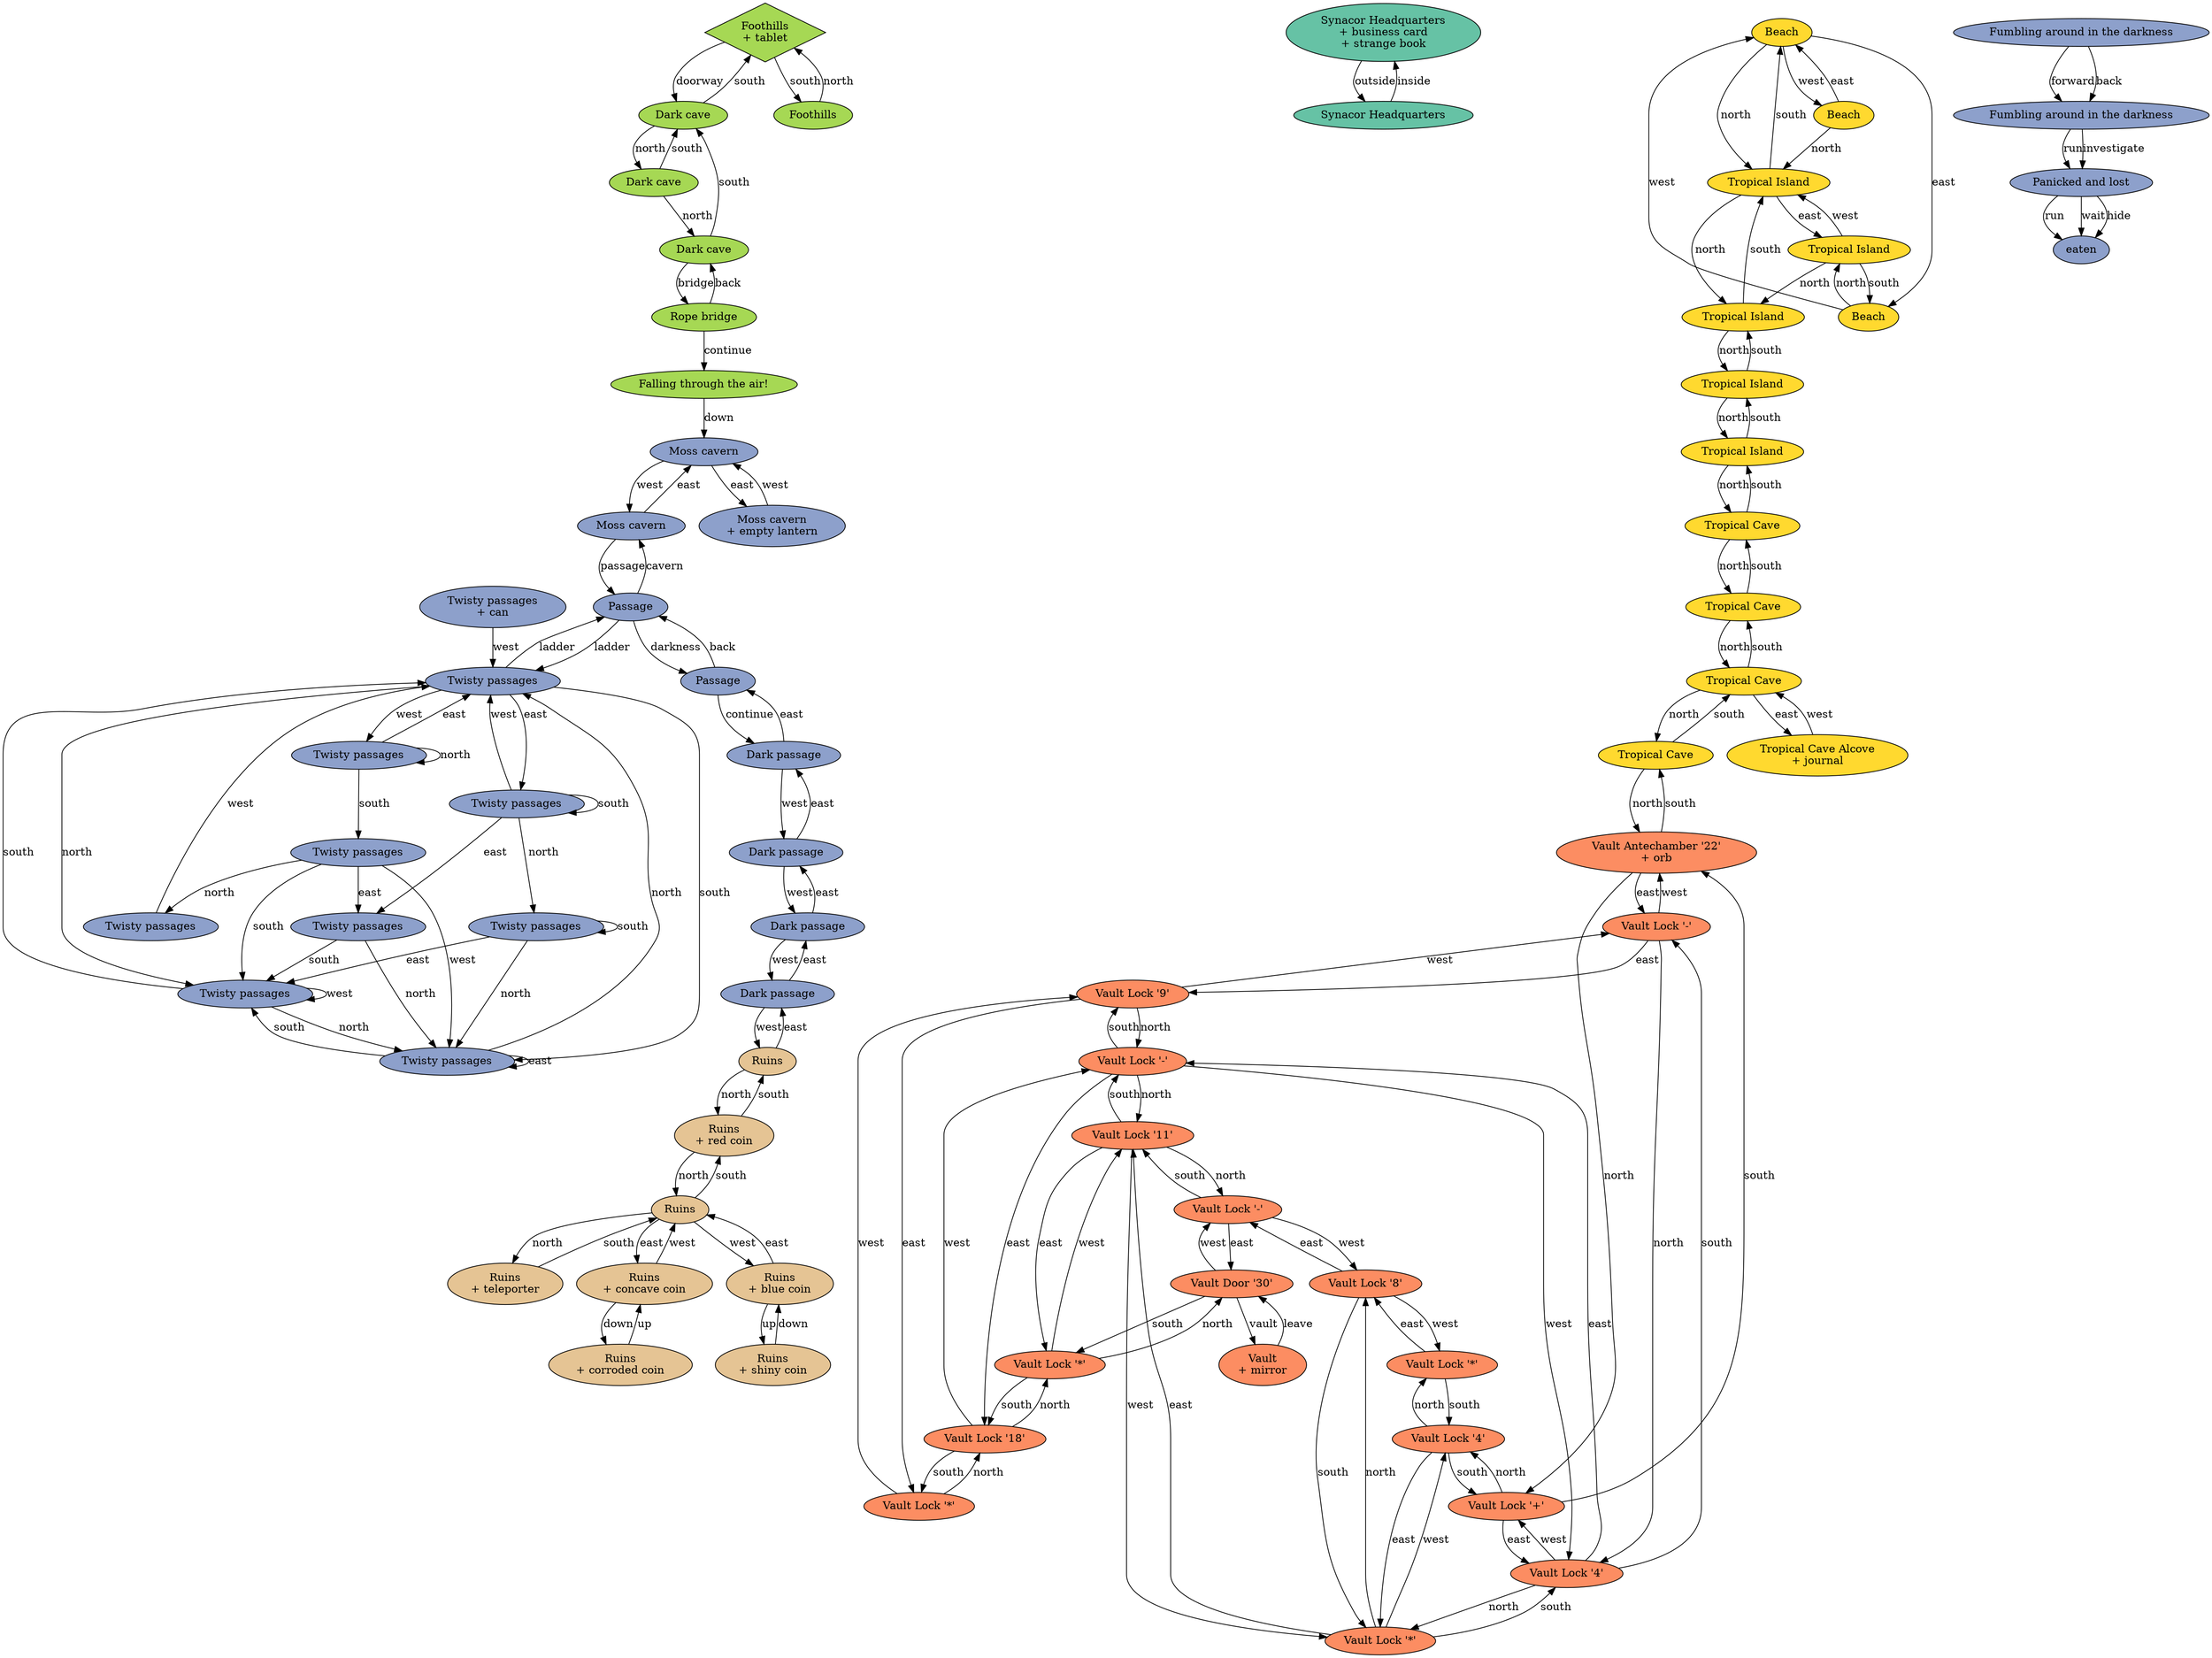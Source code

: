 digraph Synacor {
  node [colorscheme="set28" style="filled"]
  4634 [fillcolor="5" label="Foothills\n+ tablet" shape="diamond"]
  4634 -> 4654 [label="doorway"]
  4634 -> 4644 [label="south"]
  4644 [fillcolor="5" label="Foothills" shape="ellipse"]
  4644 -> 4634 [label="north"]
  4654 [fillcolor="5" label="Dark cave" shape="ellipse"]
  4654 -> 4664 [label="north"]
  4654 -> 4634 [label="south"]
  4664 [fillcolor="5" label="Dark cave" shape="ellipse"]
  4664 -> 4674 [label="north"]
  4664 -> 4654 [label="south"]
  4674 [fillcolor="5" label="Dark cave" shape="ellipse"]
  4674 -> 4684 [label="bridge"]
  4674 -> 4654 [label="south"]
  4684 [fillcolor="5" label="Rope bridge" shape="ellipse"]
  4684 -> 4694 [label="continue"]
  4684 -> 4674 [label="back"]
  4694 [fillcolor="5" label="Falling through the air!" shape="ellipse"]
  4694 -> 4704 [label="down"]
  4704 [fillcolor="3" label="Moss cavern" shape="ellipse"]
  4704 -> 4724 [label="west"]
  4704 -> 4714 [label="east"]
  4714 [fillcolor="3" label="Moss cavern\n+ empty lantern" shape="ellipse"]
  4714 -> 4704 [label="west"]
  4724 [fillcolor="3" label="Moss cavern" shape="ellipse"]
  4724 -> 4704 [label="east"]
  4724 -> 4734 [label="passage"]
  4734 [fillcolor="3" label="Passage" shape="ellipse"]
  4734 -> 4724 [label="cavern"]
  4734 -> 4754 [label="ladder"]
  4734 -> 4744 [label="darkness"]
  4744 [fillcolor="3" label="Passage" shape="ellipse"]
  4744 -> 4854 [label="continue"]
  4744 -> 4734 [label="back"]
  4754 [fillcolor="3" label="Twisty passages" shape="ellipse"]
  4754 -> 4734 [label="ladder"]
  4754 -> 4764 [label="north"]
  4754 -> 4774 [label="south"]
  4754 -> 4784 [label="east"]
  4754 -> 4794 [label="west"]
  4764 [fillcolor="3" label="Twisty passages" shape="ellipse"]
  4764 -> 4774 [label="north"]
  4764 -> 4754 [label="south"]
  4764 -> 4764 [label="west"]
  4774 [fillcolor="3" label="Twisty passages" shape="ellipse"]
  4774 -> 4754 [label="north"]
  4774 -> 4764 [label="south"]
  4774 -> 4774 [label="east"]
  4784 [fillcolor="3" label="Twisty passages" shape="ellipse"]
  4784 -> 4814 [label="north"]
  4784 -> 4784 [label="south"]
  4784 -> 4754 [label="west"]
  4784 -> 4844 [label="east"]
  4794 [fillcolor="3" label="Twisty passages" shape="ellipse"]
  4794 -> 4794 [label="north"]
  4794 -> 4804 [label="south"]
  4794 -> 4754 [label="east"]
  4804 [fillcolor="3" label="Twisty passages" shape="ellipse"]
  4804 -> 4824 [label="north"]
  4804 -> 4764 [label="south"]
  4804 -> 4774 [label="west"]
  4804 -> 4844 [label="east"]
  4814 [fillcolor="3" label="Twisty passages" shape="ellipse"]
  4814 -> 4774 [label="north"]
  4814 -> 4764 [label="east"]
  4814 -> 4814 [label="south"]
  4824 [fillcolor="3" label="Twisty passages" shape="ellipse"]
  4824 -> 4754 [label="west"]
  4834 [fillcolor="3" label="Twisty passages\n+ can" shape="ellipse"]
  4834 -> 4754 [label="west"]
  4844 [fillcolor="3" label="Twisty passages" shape="ellipse"]
  4844 -> 4774 [label="north"]
  4844 -> 4764 [label="south"]
  4854 [fillcolor="3" label="Dark passage" shape="ellipse"]
  4854 -> 4864 [label="west"]
  4854 -> 4744 [label="east"]
  4864 [fillcolor="3" label="Dark passage" shape="ellipse"]
  4864 -> 4854 [label="east"]
  4864 -> 4874 [label="west"]
  4874 [fillcolor="3" label="Dark passage" shape="ellipse"]
  4874 -> 4864 [label="east"]
  4874 -> 4884 [label="west"]
  4884 [fillcolor="3" label="Dark passage" shape="ellipse"]
  4884 -> 4874 [label="east"]
  4884 -> 4894 [label="west"]
  4894 [fillcolor="7" label="Ruins" shape="ellipse"]
  4894 -> 4884 [label="east"]
  4894 -> 4904 [label="north"]
  4904 [fillcolor="7" label="Ruins\n+ red coin" shape="ellipse"]
  4904 -> 4914 [label="north"]
  4904 -> 4894 [label="south"]
  4914 [fillcolor="7" label="Ruins" shape="ellipse"]
  4914 -> 4926 [label="north"]
  4914 -> 4904 [label="south"]
  4914 -> 4936 [label="east"]
  4914 -> 4956 [label="west"]
  4926 [fillcolor="7" label="Ruins\n+ teleporter" shape="ellipse"]
  4926 -> 4914 [label="south"]
  4936 [fillcolor="7" label="Ruins\n+ concave coin" shape="ellipse"]
  4936 -> 4946 [label="down"]
  4936 -> 4914 [label="west"]
  4946 [fillcolor="7" label="Ruins\n+ corroded coin" shape="ellipse"]
  4946 -> 4936 [label="up"]
  4956 [fillcolor="7" label="Ruins\n+ blue coin" shape="ellipse"]
  4956 -> 4966 [label="up"]
  4956 -> 4914 [label="east"]
  4966 [fillcolor="7" label="Ruins\n+ shiny coin" shape="ellipse"]
  4966 -> 4956 [label="down"]
  4976 [fillcolor="1" label="Synacor Headquarters\n+ business card\n+ strange book" shape="ellipse"]
  4976 -> 4986 [label="outside"]
  4986 [fillcolor="1" label="Synacor Headquarters" shape="ellipse"]
  4986 -> 4976 [label="inside"]
  4996 [fillcolor="6" label="Beach" shape="ellipse"]
  4996 -> 5006 [label="west"]
  4996 -> 5016 [label="east"]
  4996 -> 5026 [label="north"]
  5006 [fillcolor="6" label="Beach" shape="ellipse"]
  5006 -> 4996 [label="east"]
  5006 -> 5026 [label="north"]
  5016 [fillcolor="6" label="Beach" shape="ellipse"]
  5016 -> 4996 [label="west"]
  5016 -> 5036 [label="north"]
  5026 [fillcolor="6" label="Tropical Island" shape="ellipse"]
  5026 -> 5046 [label="north"]
  5026 -> 4996 [label="south"]
  5026 -> 5036 [label="east"]
  5036 [fillcolor="6" label="Tropical Island" shape="ellipse"]
  5036 -> 5046 [label="north"]
  5036 -> 5016 [label="south"]
  5036 -> 5026 [label="west"]
  5046 [fillcolor="6" label="Tropical Island" shape="ellipse"]
  5046 -> 5056 [label="north"]
  5046 -> 5026 [label="south"]
  5056 [fillcolor="6" label="Tropical Island" shape="ellipse"]
  5056 -> 5066 [label="north"]
  5056 -> 5046 [label="south"]
  5066 [fillcolor="6" label="Tropical Island" shape="ellipse"]
  5066 -> 5076 [label="north"]
  5066 -> 5056 [label="south"]
  5076 [fillcolor="6" label="Tropical Cave" shape="ellipse"]
  5076 -> 5086 [label="north"]
  5076 -> 5066 [label="south"]
  5086 [fillcolor="6" label="Tropical Cave" shape="ellipse"]
  5086 -> 5096 [label="north"]
  5086 -> 5076 [label="south"]
  5096 [fillcolor="6" label="Tropical Cave" shape="ellipse"]
  5096 -> 5116 [label="north"]
  5096 -> 5086 [label="south"]
  5096 -> 5106 [label="east"]
  5106 [fillcolor="6" label="Tropical Cave Alcove\n+ journal" shape="ellipse"]
  5106 -> 5096 [label="west"]
  5116 [fillcolor="6" label="Tropical Cave" shape="ellipse"]
  5116 -> 5246 [label="north"]
  5116 -> 5096 [label="south"]
  5126 [fillcolor="2" label="Vault Lock '*'" shape="ellipse"]
  5126 -> 5136 [label="east"]
  5126 -> 5166 [label="south"]
  5136 [fillcolor="2" label="Vault Lock '8'" shape="ellipse"]
  5136 -> 5146 [label="east"]
  5136 -> 5176 [label="south"]
  5136 -> 5126 [label="west"]
  5146 [fillcolor="2" label="Vault Lock '-'" shape="ellipse"]
  5146 -> 5156 [label="east"]
  5146 -> 5186 [label="south"]
  5146 -> 5136 [label="west"]
  5156 [fillcolor="2" label="Vault Door '30'" shape="ellipse"]
  5156 -> 5196 [label="south"]
  5156 -> 5146 [label="west"]
  5156 -> 5286 [label="vault"]
  5166 [fillcolor="2" label="Vault Lock '4'" shape="ellipse"]
  5166 -> 5126 [label="north"]
  5166 -> 5176 [label="east"]
  5166 -> 5206 [label="south"]
  5176 [fillcolor="2" label="Vault Lock '*'" shape="ellipse"]
  5176 -> 5136 [label="north"]
  5176 -> 5186 [label="east"]
  5176 -> 5216 [label="south"]
  5176 -> 5166 [label="west"]
  5186 [fillcolor="2" label="Vault Lock '11'" shape="ellipse"]
  5186 -> 5146 [label="north"]
  5186 -> 5196 [label="east"]
  5186 -> 5226 [label="south"]
  5186 -> 5176 [label="west"]
  5196 [fillcolor="2" label="Vault Lock '*'" shape="ellipse"]
  5196 -> 5156 [label="north"]
  5196 -> 5236 [label="south"]
  5196 -> 5186 [label="west"]
  5206 [fillcolor="2" label="Vault Lock '+'" shape="ellipse"]
  5206 -> 5166 [label="north"]
  5206 -> 5216 [label="east"]
  5206 -> 5246 [label="south"]
  5216 [fillcolor="2" label="Vault Lock '4'" shape="ellipse"]
  5216 -> 5176 [label="north"]
  5216 -> 5226 [label="east"]
  5216 -> 5256 [label="south"]
  5216 -> 5206 [label="west"]
  5226 [fillcolor="2" label="Vault Lock '-'" shape="ellipse"]
  5226 -> 5186 [label="north"]
  5226 -> 5236 [label="east"]
  5226 -> 5266 [label="south"]
  5226 -> 5216 [label="west"]
  5236 [fillcolor="2" label="Vault Lock '18'" shape="ellipse"]
  5236 -> 5196 [label="north"]
  5236 -> 5276 [label="south"]
  5236 -> 5226 [label="west"]
  5246 [fillcolor="2" label="Vault Antechamber '22'\n+ orb" shape="ellipse"]
  5246 -> 5206 [label="north"]
  5246 -> 5256 [label="east"]
  5246 -> 5116 [label="south"]
  5256 [fillcolor="2" label="Vault Lock '-'" shape="ellipse"]
  5256 -> 5216 [label="north"]
  5256 -> 5266 [label="east"]
  5256 -> 5246 [label="west"]
  5266 [fillcolor="2" label="Vault Lock '9'" shape="ellipse"]
  5266 -> 5226 [label="north"]
  5266 -> 5276 [label="east"]
  5266 -> 5256 [label="west"]
  5276 [fillcolor="2" label="Vault Lock '*'" shape="ellipse"]
  5276 -> 5236 [label="north"]
  5276 -> 5266 [label="west"]
  5286 [fillcolor="2" label="Vault\n+ mirror" shape="ellipse"]
  5286 -> 5156 [label="leave"]
  5296 [fillcolor="3" label="Fumbling around in the darkness" shape="ellipse"]
  5296 -> 5306 [label="forward"]
  5296 -> 5306 [label="back"]
  5306 [fillcolor="3" label="Fumbling around in the darkness" shape="ellipse"]
  5306 -> 5316 [label="run"]
  5306 -> 5316 [label="investigate"]
  5316 [fillcolor="3" label="Panicked and lost" shape="ellipse"]
  5316 -> 5326 [label="run"]
  5316 -> 5326 [label="wait"]
  5316 -> 5326 [label="hide"]
  5326 [fillcolor="3" label="eaten" shape="ellipse"]
}
